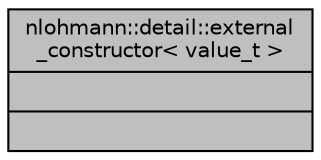 digraph "nlohmann::detail::external_constructor&lt; value_t &gt;"
{
 // INTERACTIVE_SVG=YES
  bgcolor="transparent";
  edge [fontname="Helvetica",fontsize="10",labelfontname="Helvetica",labelfontsize="10"];
  node [fontname="Helvetica",fontsize="10",shape=record];
  Node1 [label="{nlohmann::detail::external\l_constructor\< value_t \>\n||}",height=0.2,width=0.4,color="black", fillcolor="grey75", style="filled" fontcolor="black"];
}
